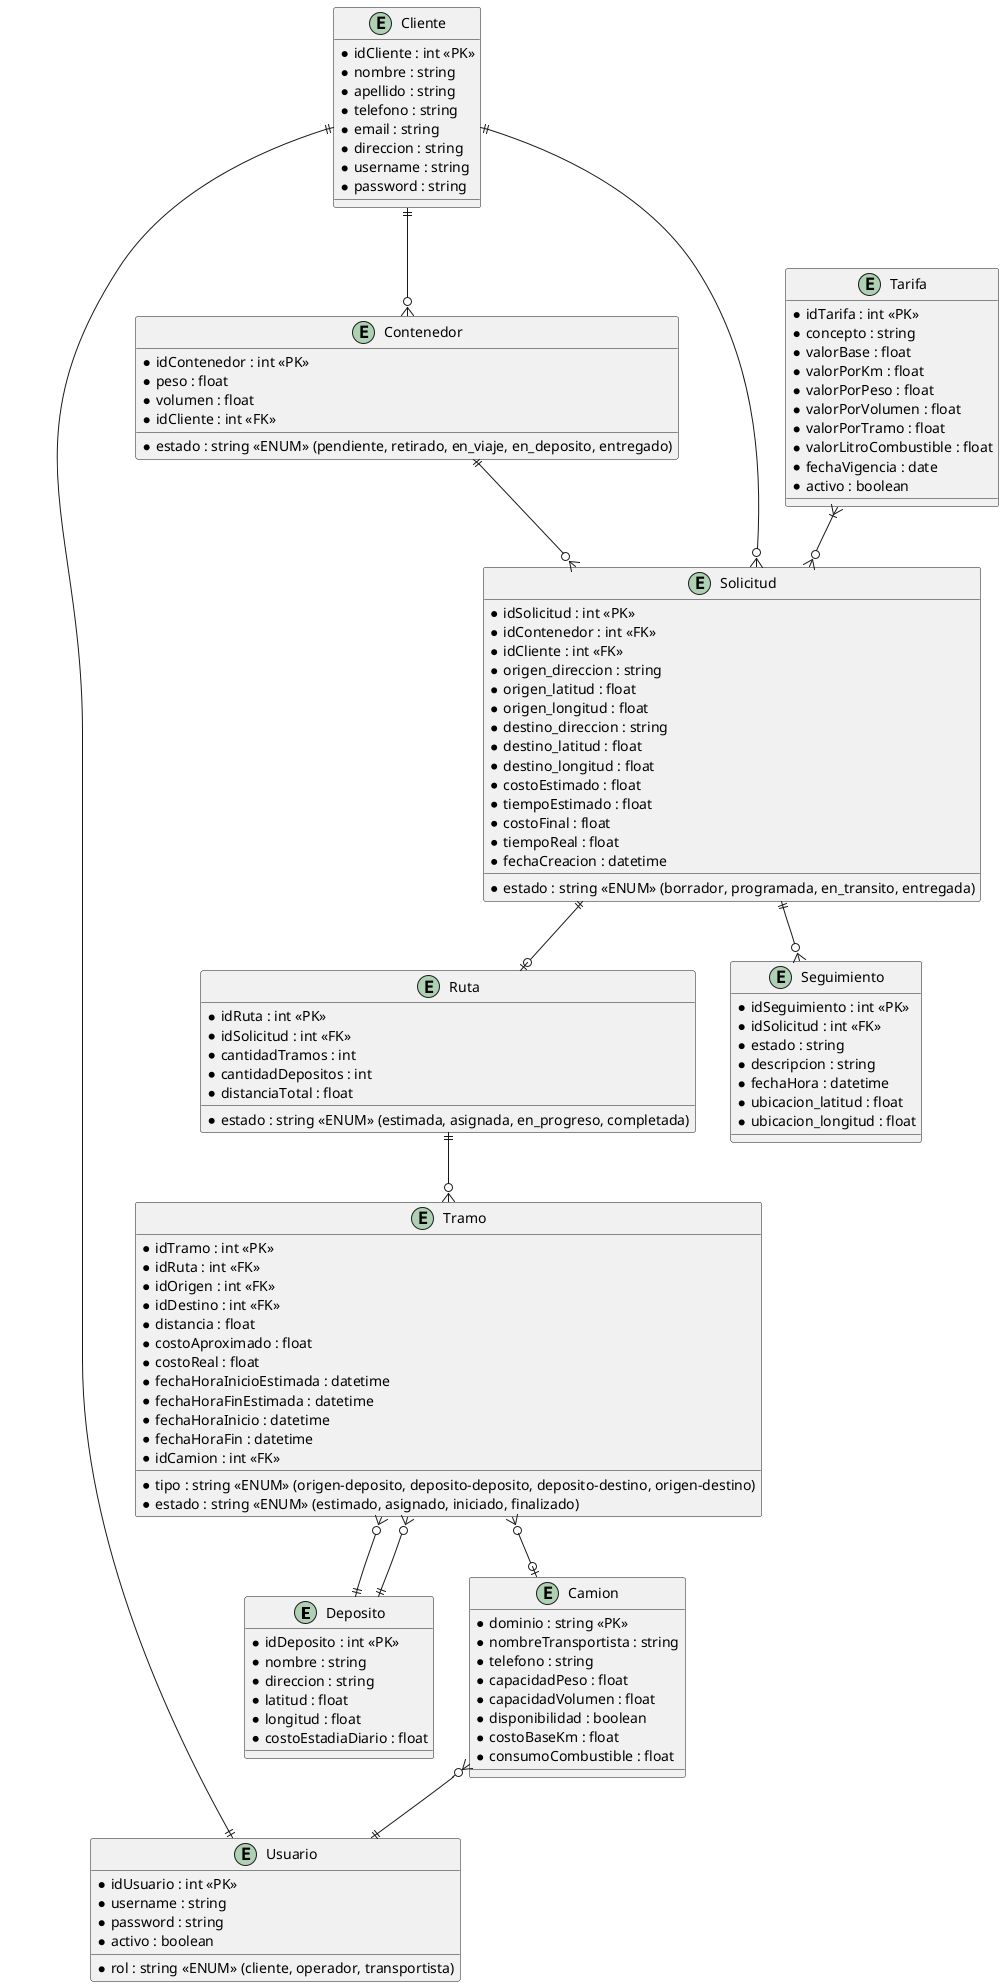 @startuml "Empresa Transporte"

entity Deposito {
    * idDeposito : int <<PK>>
    * nombre : string
    * direccion : string
    * latitud : float
    * longitud : float
    * costoEstadiaDiario : float
}

entity Contenedor {
    * idContenedor : int <<PK>>
    * peso : float
    * volumen : float
    * estado : string <<ENUM>> (pendiente, retirado, en_viaje, en_deposito, entregado)
    * idCliente : int <<FK>>
}

entity Solicitud {
    * idSolicitud : int <<PK>>
    * idContenedor : int <<FK>>
    * idCliente : int <<FK>>
    * origen_direccion : string
    * origen_latitud : float
    * origen_longitud : float
    * destino_direccion : string
    * destino_latitud : float
    * destino_longitud : float
    * costoEstimado : float
    * tiempoEstimado : float
    * costoFinal : float
    * tiempoReal : float
    * estado : string <<ENUM>> (borrador, programada, en_transito, entregada)
    * fechaCreacion : datetime
}

entity Ruta {
    * idRuta : int <<PK>>
    * idSolicitud : int <<FK>>
    * cantidadTramos : int
    * cantidadDepositos : int
    * distanciaTotal : float
    * estado : string <<ENUM>> (estimada, asignada, en_progreso, completada)
}

entity Tramo {
    * idTramo : int <<PK>>
    * idRuta : int <<FK>>
    * idOrigen : int <<FK>>
    * idDestino : int <<FK>>
    * tipo : string <<ENUM>> (origen-deposito, deposito-deposito, deposito-destino, origen-destino)
    * estado : string <<ENUM>> (estimado, asignado, iniciado, finalizado)
    * distancia : float
    * costoAproximado : float
    * costoReal : float
    ' Verificar
    * fechaHoraInicioEstimada : datetime
    * fechaHoraFinEstimada : datetime
    * fechaHoraInicio : datetime
    * fechaHoraFin : datetime
    * idCamion : int <<FK>>
}

entity Camion {
    * dominio : string <<PK>>
    * nombreTransportista : string
    * telefono : string
    * capacidadPeso : float
    * capacidadVolumen : float
    * disponibilidad : boolean
    * costoBaseKm : float
    * consumoCombustible : float
}

entity Cliente {
    * idCliente : int <<PK>>
    * nombre : string
    * apellido : string
    * telefono : string
    * email : string
    * direccion : string
    * username : string
    * password : string
}

entity Tarifa {
    * idTarifa : int <<PK>>
    * concepto : string
    * valorBase : float
    * valorPorKm : float
    * valorPorPeso : float
    * valorPorVolumen : float
    * valorPorTramo : float
    * valorLitroCombustible : float
    * fechaVigencia : date
    * activo : boolean
}

entity Usuario {
    * idUsuario : int <<PK>>
    * username : string
    * password : string
    * rol : string <<ENUM>> (cliente, operador, transportista)
    * activo : boolean
}

entity Seguimiento {
    * idSeguimiento : int <<PK>>
    * idSolicitud : int <<FK>>
    * estado : string
    * descripcion : string
    * fechaHora : datetime
    * ubicacion_latitud : float
    * ubicacion_longitud : float
}

' Relaciones
Cliente ||--o{ Contenedor 
Cliente ||--o{ Solicitud 
Cliente ||-|| Usuario 
Contenedor ||--o{ Solicitud 
Solicitud ||--o| Ruta
Ruta ||--o{ Tramo 
Tramo }o--|| Deposito
Tramo }o--|| Deposito
Tramo }o--o| Camion
Tarifa }|--o{ Solicitud 
Solicitud ||--o{ Seguimiento
Camion }o--|| Usuario 

@enduml

